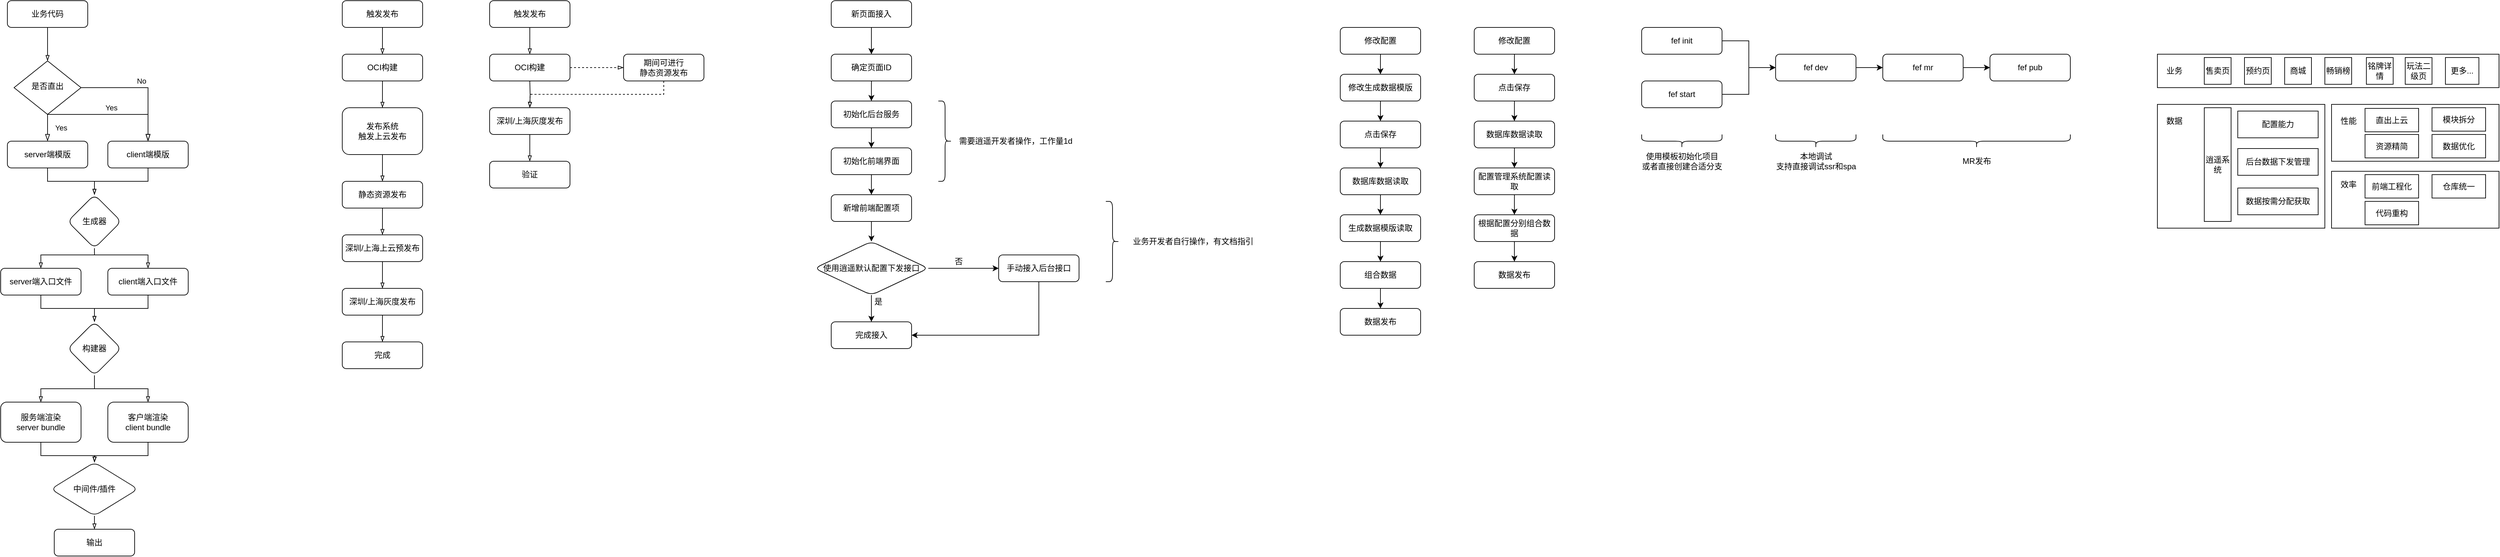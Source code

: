 <mxfile version="20.8.18" type="github">
  <diagram id="C5RBs43oDa-KdzZeNtuy" name="Page-1">
    <mxGraphModel dx="1242" dy="795" grid="1" gridSize="10" guides="1" tooltips="1" connect="1" arrows="1" fold="1" page="1" pageScale="1" pageWidth="827" pageHeight="1169" math="0" shadow="0">
      <root>
        <mxCell id="WIyWlLk6GJQsqaUBKTNV-0" />
        <mxCell id="WIyWlLk6GJQsqaUBKTNV-1" parent="WIyWlLk6GJQsqaUBKTNV-0" />
        <mxCell id="hp7awR136EcU53atFRj2-7" value="" style="edgeStyle=orthogonalEdgeStyle;rounded=0;orthogonalLoop=1;jettySize=auto;html=1;endArrow=blockThin;endFill=0;" parent="WIyWlLk6GJQsqaUBKTNV-1" source="WIyWlLk6GJQsqaUBKTNV-3" target="WIyWlLk6GJQsqaUBKTNV-6" edge="1">
          <mxGeometry relative="1" as="geometry" />
        </mxCell>
        <mxCell id="WIyWlLk6GJQsqaUBKTNV-3" value="业务代码" style="rounded=1;whiteSpace=wrap;html=1;fontSize=12;glass=0;strokeWidth=1;shadow=0;" parent="WIyWlLk6GJQsqaUBKTNV-1" vertex="1">
          <mxGeometry x="160" y="80" width="120" height="40" as="geometry" />
        </mxCell>
        <mxCell id="WIyWlLk6GJQsqaUBKTNV-4" value="Yes" style="rounded=0;html=1;jettySize=auto;orthogonalLoop=1;fontSize=11;endArrow=blockThin;endFill=0;endSize=8;strokeWidth=1;shadow=0;labelBackgroundColor=none;edgeStyle=orthogonalEdgeStyle;" parent="WIyWlLk6GJQsqaUBKTNV-1" source="WIyWlLk6GJQsqaUBKTNV-6" edge="1">
          <mxGeometry y="20" relative="1" as="geometry">
            <mxPoint as="offset" />
            <mxPoint x="220" y="290" as="targetPoint" />
          </mxGeometry>
        </mxCell>
        <mxCell id="WIyWlLk6GJQsqaUBKTNV-5" value="No" style="edgeStyle=orthogonalEdgeStyle;rounded=0;html=1;jettySize=auto;orthogonalLoop=1;fontSize=11;endArrow=blockThin;endFill=0;endSize=8;strokeWidth=1;shadow=0;labelBackgroundColor=none;" parent="WIyWlLk6GJQsqaUBKTNV-1" source="WIyWlLk6GJQsqaUBKTNV-6" target="WIyWlLk6GJQsqaUBKTNV-7" edge="1">
          <mxGeometry y="10" relative="1" as="geometry">
            <mxPoint as="offset" />
          </mxGeometry>
        </mxCell>
        <mxCell id="WIyWlLk6GJQsqaUBKTNV-6" value="是否直出" style="rhombus;whiteSpace=wrap;html=1;shadow=0;fontFamily=Helvetica;fontSize=12;align=center;strokeWidth=1;spacing=6;spacingTop=-4;" parent="WIyWlLk6GJQsqaUBKTNV-1" vertex="1">
          <mxGeometry x="170" y="170" width="100" height="80" as="geometry" />
        </mxCell>
        <mxCell id="hp7awR136EcU53atFRj2-22" style="edgeStyle=orthogonalEdgeStyle;rounded=0;orthogonalLoop=1;jettySize=auto;html=1;exitX=0.5;exitY=1;exitDx=0;exitDy=0;entryX=0.5;entryY=0;entryDx=0;entryDy=0;endArrow=blockThin;endFill=0;" parent="WIyWlLk6GJQsqaUBKTNV-1" source="WIyWlLk6GJQsqaUBKTNV-7" target="hp7awR136EcU53atFRj2-20" edge="1">
          <mxGeometry relative="1" as="geometry">
            <Array as="points">
              <mxPoint x="370" y="350" />
              <mxPoint x="290" y="350" />
            </Array>
          </mxGeometry>
        </mxCell>
        <mxCell id="WIyWlLk6GJQsqaUBKTNV-7" value="client端模版" style="rounded=1;whiteSpace=wrap;html=1;fontSize=12;glass=0;strokeWidth=1;shadow=0;" parent="WIyWlLk6GJQsqaUBKTNV-1" vertex="1">
          <mxGeometry x="310" y="290" width="120" height="40" as="geometry" />
        </mxCell>
        <mxCell id="hp7awR136EcU53atFRj2-21" value="" style="edgeStyle=orthogonalEdgeStyle;rounded=0;orthogonalLoop=1;jettySize=auto;html=1;endArrow=blockThin;endFill=0;" parent="WIyWlLk6GJQsqaUBKTNV-1" source="hp7awR136EcU53atFRj2-1" target="hp7awR136EcU53atFRj2-20" edge="1">
          <mxGeometry relative="1" as="geometry" />
        </mxCell>
        <mxCell id="hp7awR136EcU53atFRj2-1" value="server端模版" style="rounded=1;whiteSpace=wrap;html=1;fontSize=12;glass=0;strokeWidth=1;shadow=0;" parent="WIyWlLk6GJQsqaUBKTNV-1" vertex="1">
          <mxGeometry x="160" y="290" width="120" height="40" as="geometry" />
        </mxCell>
        <mxCell id="hp7awR136EcU53atFRj2-2" style="edgeStyle=orthogonalEdgeStyle;rounded=0;orthogonalLoop=1;jettySize=auto;html=1;exitX=0.5;exitY=1;exitDx=0;exitDy=0;" parent="WIyWlLk6GJQsqaUBKTNV-1" source="WIyWlLk6GJQsqaUBKTNV-6" target="WIyWlLk6GJQsqaUBKTNV-6" edge="1">
          <mxGeometry relative="1" as="geometry" />
        </mxCell>
        <mxCell id="hp7awR136EcU53atFRj2-4" value="Yes" style="edgeStyle=orthogonalEdgeStyle;rounded=0;html=1;jettySize=auto;orthogonalLoop=1;fontSize=11;endArrow=blockThin;endFill=0;endSize=8;strokeWidth=1;shadow=0;labelBackgroundColor=none;exitX=0.5;exitY=1;exitDx=0;exitDy=0;entryX=0.5;entryY=0;entryDx=0;entryDy=0;" parent="WIyWlLk6GJQsqaUBKTNV-1" source="WIyWlLk6GJQsqaUBKTNV-6" target="WIyWlLk6GJQsqaUBKTNV-7" edge="1">
          <mxGeometry y="10" relative="1" as="geometry">
            <mxPoint as="offset" />
            <mxPoint x="280" y="220" as="sourcePoint" />
            <mxPoint x="380" y="280" as="targetPoint" />
            <Array as="points">
              <mxPoint x="370" y="250" />
            </Array>
          </mxGeometry>
        </mxCell>
        <mxCell id="hp7awR136EcU53atFRj2-15" value="" style="edgeStyle=orthogonalEdgeStyle;rounded=0;orthogonalLoop=1;jettySize=auto;html=1;endArrow=blockThin;endFill=0;" parent="WIyWlLk6GJQsqaUBKTNV-1" source="hp7awR136EcU53atFRj2-8" edge="1">
          <mxGeometry x="0.5" y="30" relative="1" as="geometry">
            <mxPoint x="290" y="560" as="targetPoint" />
            <Array as="points">
              <mxPoint x="370" y="540" />
              <mxPoint x="290" y="540" />
            </Array>
            <mxPoint as="offset" />
          </mxGeometry>
        </mxCell>
        <mxCell id="hp7awR136EcU53atFRj2-8" value="client端入口文件" style="rounded=1;whiteSpace=wrap;html=1;fontSize=12;glass=0;strokeWidth=1;shadow=0;" parent="WIyWlLk6GJQsqaUBKTNV-1" vertex="1">
          <mxGeometry x="310" y="480" width="120" height="40" as="geometry" />
        </mxCell>
        <mxCell id="hp7awR136EcU53atFRj2-13" value="" style="edgeStyle=orthogonalEdgeStyle;rounded=0;orthogonalLoop=1;jettySize=auto;html=1;endArrow=blockThin;endFill=0;" parent="WIyWlLk6GJQsqaUBKTNV-1" source="hp7awR136EcU53atFRj2-10" target="hp7awR136EcU53atFRj2-12" edge="1">
          <mxGeometry relative="1" as="geometry" />
        </mxCell>
        <mxCell id="hp7awR136EcU53atFRj2-10" value="server端入口文件" style="rounded=1;whiteSpace=wrap;html=1;fontSize=12;glass=0;strokeWidth=1;shadow=0;" parent="WIyWlLk6GJQsqaUBKTNV-1" vertex="1">
          <mxGeometry x="150" y="480" width="120" height="40" as="geometry" />
        </mxCell>
        <mxCell id="hp7awR136EcU53atFRj2-17" value="" style="edgeStyle=orthogonalEdgeStyle;rounded=0;orthogonalLoop=1;jettySize=auto;html=1;endArrow=blockThin;endFill=0;" parent="WIyWlLk6GJQsqaUBKTNV-1" source="hp7awR136EcU53atFRj2-12" target="hp7awR136EcU53atFRj2-16" edge="1">
          <mxGeometry relative="1" as="geometry" />
        </mxCell>
        <mxCell id="hp7awR136EcU53atFRj2-19" style="edgeStyle=orthogonalEdgeStyle;rounded=0;orthogonalLoop=1;jettySize=auto;html=1;entryX=0.5;entryY=0;entryDx=0;entryDy=0;endArrow=blockThin;endFill=0;" parent="WIyWlLk6GJQsqaUBKTNV-1" source="hp7awR136EcU53atFRj2-12" target="hp7awR136EcU53atFRj2-18" edge="1">
          <mxGeometry relative="1" as="geometry" />
        </mxCell>
        <mxCell id="hp7awR136EcU53atFRj2-12" value="构建器" style="rhombus;whiteSpace=wrap;html=1;rounded=1;glass=0;strokeWidth=1;shadow=0;" parent="WIyWlLk6GJQsqaUBKTNV-1" vertex="1">
          <mxGeometry x="250" y="560" width="80" height="80" as="geometry" />
        </mxCell>
        <mxCell id="hp7awR136EcU53atFRj2-26" value="" style="edgeStyle=orthogonalEdgeStyle;rounded=0;orthogonalLoop=1;jettySize=auto;html=1;endArrow=blockThin;endFill=0;" parent="WIyWlLk6GJQsqaUBKTNV-1" source="hp7awR136EcU53atFRj2-16" target="hp7awR136EcU53atFRj2-25" edge="1">
          <mxGeometry relative="1" as="geometry" />
        </mxCell>
        <mxCell id="hp7awR136EcU53atFRj2-16" value="服务端渲染&lt;br&gt;server bundle" style="whiteSpace=wrap;html=1;rounded=1;glass=0;strokeWidth=1;shadow=0;" parent="WIyWlLk6GJQsqaUBKTNV-1" vertex="1">
          <mxGeometry x="150" y="680" width="120" height="60" as="geometry" />
        </mxCell>
        <mxCell id="hp7awR136EcU53atFRj2-27" style="edgeStyle=orthogonalEdgeStyle;rounded=0;orthogonalLoop=1;jettySize=auto;html=1;exitX=0.5;exitY=1;exitDx=0;exitDy=0;endArrow=blockThin;endFill=0;" parent="WIyWlLk6GJQsqaUBKTNV-1" source="hp7awR136EcU53atFRj2-18" edge="1">
          <mxGeometry relative="1" as="geometry">
            <mxPoint x="290" y="770" as="targetPoint" />
          </mxGeometry>
        </mxCell>
        <mxCell id="hp7awR136EcU53atFRj2-18" value="客户端渲染&lt;br&gt;client bundle" style="whiteSpace=wrap;html=1;rounded=1;glass=0;strokeWidth=1;shadow=0;" parent="WIyWlLk6GJQsqaUBKTNV-1" vertex="1">
          <mxGeometry x="310" y="680" width="120" height="60" as="geometry" />
        </mxCell>
        <mxCell id="hp7awR136EcU53atFRj2-23" style="edgeStyle=orthogonalEdgeStyle;rounded=0;orthogonalLoop=1;jettySize=auto;html=1;exitX=0.5;exitY=1;exitDx=0;exitDy=0;entryX=0.5;entryY=0;entryDx=0;entryDy=0;endArrow=blockThin;endFill=0;" parent="WIyWlLk6GJQsqaUBKTNV-1" source="hp7awR136EcU53atFRj2-20" target="hp7awR136EcU53atFRj2-10" edge="1">
          <mxGeometry relative="1" as="geometry">
            <Array as="points">
              <mxPoint x="290" y="460" />
              <mxPoint x="210" y="460" />
            </Array>
          </mxGeometry>
        </mxCell>
        <mxCell id="hp7awR136EcU53atFRj2-24" style="edgeStyle=orthogonalEdgeStyle;rounded=0;orthogonalLoop=1;jettySize=auto;html=1;exitX=0.5;exitY=1;exitDx=0;exitDy=0;entryX=0.5;entryY=0;entryDx=0;entryDy=0;endArrow=blockThin;endFill=0;" parent="WIyWlLk6GJQsqaUBKTNV-1" source="hp7awR136EcU53atFRj2-20" target="hp7awR136EcU53atFRj2-8" edge="1">
          <mxGeometry relative="1" as="geometry">
            <Array as="points">
              <mxPoint x="290" y="460" />
              <mxPoint x="370" y="460" />
            </Array>
          </mxGeometry>
        </mxCell>
        <mxCell id="hp7awR136EcU53atFRj2-20" value="生成器" style="rhombus;whiteSpace=wrap;html=1;rounded=1;glass=0;strokeWidth=1;shadow=0;" parent="WIyWlLk6GJQsqaUBKTNV-1" vertex="1">
          <mxGeometry x="250" y="370" width="80" height="80" as="geometry" />
        </mxCell>
        <mxCell id="hp7awR136EcU53atFRj2-29" style="edgeStyle=orthogonalEdgeStyle;rounded=0;orthogonalLoop=1;jettySize=auto;html=1;exitX=0.5;exitY=1;exitDx=0;exitDy=0;entryX=0.5;entryY=0;entryDx=0;entryDy=0;endArrow=blockThin;endFill=0;" parent="WIyWlLk6GJQsqaUBKTNV-1" source="hp7awR136EcU53atFRj2-25" target="hp7awR136EcU53atFRj2-28" edge="1">
          <mxGeometry relative="1" as="geometry" />
        </mxCell>
        <mxCell id="hp7awR136EcU53atFRj2-25" value="中间件/插件" style="rhombus;whiteSpace=wrap;html=1;rounded=1;glass=0;strokeWidth=1;shadow=0;" parent="WIyWlLk6GJQsqaUBKTNV-1" vertex="1">
          <mxGeometry x="225" y="770" width="130" height="80" as="geometry" />
        </mxCell>
        <mxCell id="hp7awR136EcU53atFRj2-28" value="输出" style="whiteSpace=wrap;html=1;rounded=1;glass=0;strokeWidth=1;shadow=0;" parent="WIyWlLk6GJQsqaUBKTNV-1" vertex="1">
          <mxGeometry x="230" y="870" width="120" height="40" as="geometry" />
        </mxCell>
        <mxCell id="hp7awR136EcU53atFRj2-33" value="" style="edgeStyle=orthogonalEdgeStyle;rounded=0;orthogonalLoop=1;jettySize=auto;html=1;endArrow=blockThin;endFill=0;" parent="WIyWlLk6GJQsqaUBKTNV-1" source="hp7awR136EcU53atFRj2-31" target="hp7awR136EcU53atFRj2-32" edge="1">
          <mxGeometry relative="1" as="geometry" />
        </mxCell>
        <mxCell id="hp7awR136EcU53atFRj2-31" value="触发发布" style="rounded=1;whiteSpace=wrap;html=1;fontSize=12;glass=0;strokeWidth=1;shadow=0;" parent="WIyWlLk6GJQsqaUBKTNV-1" vertex="1">
          <mxGeometry x="660" y="80" width="120" height="40" as="geometry" />
        </mxCell>
        <mxCell id="hp7awR136EcU53atFRj2-35" value="" style="edgeStyle=orthogonalEdgeStyle;rounded=0;orthogonalLoop=1;jettySize=auto;html=1;endArrow=blockThin;endFill=0;" parent="WIyWlLk6GJQsqaUBKTNV-1" source="hp7awR136EcU53atFRj2-32" target="hp7awR136EcU53atFRj2-34" edge="1">
          <mxGeometry relative="1" as="geometry" />
        </mxCell>
        <mxCell id="hp7awR136EcU53atFRj2-32" value="OCI构建" style="rounded=1;whiteSpace=wrap;html=1;fontSize=12;glass=0;strokeWidth=1;shadow=0;" parent="WIyWlLk6GJQsqaUBKTNV-1" vertex="1">
          <mxGeometry x="660" y="160" width="120" height="40" as="geometry" />
        </mxCell>
        <mxCell id="hp7awR136EcU53atFRj2-37" value="" style="edgeStyle=orthogonalEdgeStyle;rounded=0;orthogonalLoop=1;jettySize=auto;html=1;endArrow=blockThin;endFill=0;" parent="WIyWlLk6GJQsqaUBKTNV-1" source="hp7awR136EcU53atFRj2-34" edge="1">
          <mxGeometry relative="1" as="geometry">
            <mxPoint x="720" y="350" as="targetPoint" />
          </mxGeometry>
        </mxCell>
        <mxCell id="hp7awR136EcU53atFRj2-34" value="发布系统&lt;br&gt;触发上云发布" style="rounded=1;whiteSpace=wrap;html=1;fontSize=12;glass=0;strokeWidth=1;shadow=0;" parent="WIyWlLk6GJQsqaUBKTNV-1" vertex="1">
          <mxGeometry x="660" y="240" width="120" height="70" as="geometry" />
        </mxCell>
        <mxCell id="hp7awR136EcU53atFRj2-42" style="edgeStyle=orthogonalEdgeStyle;rounded=0;orthogonalLoop=1;jettySize=auto;html=1;exitX=0.5;exitY=1;exitDx=0;exitDy=0;entryX=0.5;entryY=0;entryDx=0;entryDy=0;endArrow=blockThin;endFill=0;" parent="WIyWlLk6GJQsqaUBKTNV-1" source="hp7awR136EcU53atFRj2-40" target="hp7awR136EcU53atFRj2-41" edge="1">
          <mxGeometry relative="1" as="geometry" />
        </mxCell>
        <mxCell id="hp7awR136EcU53atFRj2-40" value="静态资源发布" style="rounded=1;whiteSpace=wrap;html=1;fontSize=12;glass=0;strokeWidth=1;shadow=0;" parent="WIyWlLk6GJQsqaUBKTNV-1" vertex="1">
          <mxGeometry x="660" y="350" width="120" height="40" as="geometry" />
        </mxCell>
        <mxCell id="hp7awR136EcU53atFRj2-44" value="" style="edgeStyle=orthogonalEdgeStyle;rounded=0;orthogonalLoop=1;jettySize=auto;html=1;endArrow=blockThin;endFill=0;" parent="WIyWlLk6GJQsqaUBKTNV-1" source="hp7awR136EcU53atFRj2-41" target="hp7awR136EcU53atFRj2-43" edge="1">
          <mxGeometry relative="1" as="geometry" />
        </mxCell>
        <mxCell id="hp7awR136EcU53atFRj2-41" value="深圳/上海上云预发布" style="rounded=1;whiteSpace=wrap;html=1;fontSize=12;glass=0;strokeWidth=1;shadow=0;" parent="WIyWlLk6GJQsqaUBKTNV-1" vertex="1">
          <mxGeometry x="660" y="430" width="120" height="40" as="geometry" />
        </mxCell>
        <mxCell id="hp7awR136EcU53atFRj2-57" value="" style="edgeStyle=orthogonalEdgeStyle;rounded=0;orthogonalLoop=1;jettySize=auto;html=1;endArrow=blockThin;endFill=0;" parent="WIyWlLk6GJQsqaUBKTNV-1" source="hp7awR136EcU53atFRj2-43" target="hp7awR136EcU53atFRj2-56" edge="1">
          <mxGeometry relative="1" as="geometry" />
        </mxCell>
        <mxCell id="hp7awR136EcU53atFRj2-43" value="深圳/上海灰度发布" style="rounded=1;whiteSpace=wrap;html=1;fontSize=12;glass=0;strokeWidth=1;shadow=0;" parent="WIyWlLk6GJQsqaUBKTNV-1" vertex="1">
          <mxGeometry x="660" y="510" width="120" height="40" as="geometry" />
        </mxCell>
        <mxCell id="hp7awR136EcU53atFRj2-45" value="" style="edgeStyle=orthogonalEdgeStyle;rounded=0;orthogonalLoop=1;jettySize=auto;html=1;endArrow=blockThin;endFill=0;" parent="WIyWlLk6GJQsqaUBKTNV-1" source="hp7awR136EcU53atFRj2-46" target="hp7awR136EcU53atFRj2-48" edge="1">
          <mxGeometry relative="1" as="geometry" />
        </mxCell>
        <mxCell id="hp7awR136EcU53atFRj2-46" value="触发发布" style="rounded=1;whiteSpace=wrap;html=1;fontSize=12;glass=0;strokeWidth=1;shadow=0;" parent="WIyWlLk6GJQsqaUBKTNV-1" vertex="1">
          <mxGeometry x="880" y="80" width="120" height="40" as="geometry" />
        </mxCell>
        <mxCell id="hp7awR136EcU53atFRj2-61" value="" style="edgeStyle=orthogonalEdgeStyle;rounded=0;orthogonalLoop=1;jettySize=auto;html=1;endArrow=blockThin;endFill=0;dashed=1;" parent="WIyWlLk6GJQsqaUBKTNV-1" source="hp7awR136EcU53atFRj2-48" target="hp7awR136EcU53atFRj2-60" edge="1">
          <mxGeometry relative="1" as="geometry" />
        </mxCell>
        <mxCell id="hp7awR136EcU53atFRj2-48" value="OCI构建" style="rounded=1;whiteSpace=wrap;html=1;fontSize=12;glass=0;strokeWidth=1;shadow=0;" parent="WIyWlLk6GJQsqaUBKTNV-1" vertex="1">
          <mxGeometry x="880" y="160" width="120" height="40" as="geometry" />
        </mxCell>
        <mxCell id="hp7awR136EcU53atFRj2-51" style="edgeStyle=orthogonalEdgeStyle;rounded=0;orthogonalLoop=1;jettySize=auto;html=1;exitX=0.5;exitY=1;exitDx=0;exitDy=0;entryX=0.5;entryY=0;entryDx=0;entryDy=0;endArrow=blockThin;endFill=0;" parent="WIyWlLk6GJQsqaUBKTNV-1" target="hp7awR136EcU53atFRj2-54" edge="1">
          <mxGeometry relative="1" as="geometry">
            <mxPoint x="940" y="200" as="sourcePoint" />
          </mxGeometry>
        </mxCell>
        <mxCell id="hp7awR136EcU53atFRj2-53" value="" style="edgeStyle=orthogonalEdgeStyle;rounded=0;orthogonalLoop=1;jettySize=auto;html=1;endArrow=blockThin;endFill=0;" parent="WIyWlLk6GJQsqaUBKTNV-1" source="hp7awR136EcU53atFRj2-54" target="hp7awR136EcU53atFRj2-55" edge="1">
          <mxGeometry relative="1" as="geometry" />
        </mxCell>
        <mxCell id="hp7awR136EcU53atFRj2-54" value="深圳/上海灰度发布" style="rounded=1;whiteSpace=wrap;html=1;fontSize=12;glass=0;strokeWidth=1;shadow=0;" parent="WIyWlLk6GJQsqaUBKTNV-1" vertex="1">
          <mxGeometry x="880" y="240" width="120" height="40" as="geometry" />
        </mxCell>
        <mxCell id="hp7awR136EcU53atFRj2-55" value="验证" style="rounded=1;whiteSpace=wrap;html=1;fontSize=12;glass=0;strokeWidth=1;shadow=0;" parent="WIyWlLk6GJQsqaUBKTNV-1" vertex="1">
          <mxGeometry x="880" y="320" width="120" height="40" as="geometry" />
        </mxCell>
        <mxCell id="hp7awR136EcU53atFRj2-56" value="完成" style="rounded=1;whiteSpace=wrap;html=1;fontSize=12;glass=0;strokeWidth=1;shadow=0;" parent="WIyWlLk6GJQsqaUBKTNV-1" vertex="1">
          <mxGeometry x="660" y="590" width="120" height="40" as="geometry" />
        </mxCell>
        <mxCell id="hp7awR136EcU53atFRj2-62" style="edgeStyle=orthogonalEdgeStyle;rounded=0;orthogonalLoop=1;jettySize=auto;html=1;exitX=0.5;exitY=1;exitDx=0;exitDy=0;endArrow=blockThin;endFill=0;dashed=1;" parent="WIyWlLk6GJQsqaUBKTNV-1" source="hp7awR136EcU53atFRj2-60" edge="1">
          <mxGeometry relative="1" as="geometry">
            <mxPoint x="940" y="240" as="targetPoint" />
          </mxGeometry>
        </mxCell>
        <mxCell id="hp7awR136EcU53atFRj2-60" value="期间可进行&lt;br&gt;静态资源发布" style="rounded=1;whiteSpace=wrap;html=1;fontSize=12;glass=0;strokeWidth=1;shadow=0;" parent="WIyWlLk6GJQsqaUBKTNV-1" vertex="1">
          <mxGeometry x="1080" y="160" width="120" height="40" as="geometry" />
        </mxCell>
        <mxCell id="WOxzetxR-zfh82D_1tsL-2" style="edgeStyle=orthogonalEdgeStyle;rounded=0;orthogonalLoop=1;jettySize=auto;html=1;exitX=0.5;exitY=1;exitDx=0;exitDy=0;entryX=0.5;entryY=0;entryDx=0;entryDy=0;" edge="1" parent="WIyWlLk6GJQsqaUBKTNV-1" source="WOxzetxR-zfh82D_1tsL-0" target="WOxzetxR-zfh82D_1tsL-1">
          <mxGeometry relative="1" as="geometry" />
        </mxCell>
        <mxCell id="WOxzetxR-zfh82D_1tsL-0" value="新页面接入" style="rounded=1;whiteSpace=wrap;html=1;fontSize=12;glass=0;strokeWidth=1;shadow=0;" vertex="1" parent="WIyWlLk6GJQsqaUBKTNV-1">
          <mxGeometry x="1390" y="80" width="120" height="40" as="geometry" />
        </mxCell>
        <mxCell id="WOxzetxR-zfh82D_1tsL-4" value="" style="edgeStyle=orthogonalEdgeStyle;rounded=0;orthogonalLoop=1;jettySize=auto;html=1;" edge="1" parent="WIyWlLk6GJQsqaUBKTNV-1" source="WOxzetxR-zfh82D_1tsL-1" target="WOxzetxR-zfh82D_1tsL-3">
          <mxGeometry relative="1" as="geometry" />
        </mxCell>
        <mxCell id="WOxzetxR-zfh82D_1tsL-1" value="确定页面ID" style="rounded=1;whiteSpace=wrap;html=1;fontSize=12;glass=0;strokeWidth=1;shadow=0;" vertex="1" parent="WIyWlLk6GJQsqaUBKTNV-1">
          <mxGeometry x="1390" y="160" width="120" height="40" as="geometry" />
        </mxCell>
        <mxCell id="WOxzetxR-zfh82D_1tsL-6" value="" style="edgeStyle=orthogonalEdgeStyle;rounded=0;orthogonalLoop=1;jettySize=auto;html=1;" edge="1" parent="WIyWlLk6GJQsqaUBKTNV-1" source="WOxzetxR-zfh82D_1tsL-3" target="WOxzetxR-zfh82D_1tsL-5">
          <mxGeometry relative="1" as="geometry" />
        </mxCell>
        <mxCell id="WOxzetxR-zfh82D_1tsL-3" value="初始化后台服务" style="rounded=1;whiteSpace=wrap;html=1;fontSize=12;glass=0;strokeWidth=1;shadow=0;" vertex="1" parent="WIyWlLk6GJQsqaUBKTNV-1">
          <mxGeometry x="1390" y="230" width="120" height="40" as="geometry" />
        </mxCell>
        <mxCell id="WOxzetxR-zfh82D_1tsL-8" value="" style="edgeStyle=orthogonalEdgeStyle;rounded=0;orthogonalLoop=1;jettySize=auto;html=1;" edge="1" parent="WIyWlLk6GJQsqaUBKTNV-1" source="WOxzetxR-zfh82D_1tsL-5" target="WOxzetxR-zfh82D_1tsL-7">
          <mxGeometry relative="1" as="geometry" />
        </mxCell>
        <mxCell id="WOxzetxR-zfh82D_1tsL-5" value="初始化前端界面" style="rounded=1;whiteSpace=wrap;html=1;fontSize=12;glass=0;strokeWidth=1;shadow=0;" vertex="1" parent="WIyWlLk6GJQsqaUBKTNV-1">
          <mxGeometry x="1390" y="300" width="120" height="40" as="geometry" />
        </mxCell>
        <mxCell id="WOxzetxR-zfh82D_1tsL-12" style="edgeStyle=orthogonalEdgeStyle;rounded=0;orthogonalLoop=1;jettySize=auto;html=1;exitX=0.5;exitY=1;exitDx=0;exitDy=0;entryX=0.5;entryY=0;entryDx=0;entryDy=0;" edge="1" parent="WIyWlLk6GJQsqaUBKTNV-1" source="WOxzetxR-zfh82D_1tsL-7" target="WOxzetxR-zfh82D_1tsL-11">
          <mxGeometry relative="1" as="geometry" />
        </mxCell>
        <mxCell id="WOxzetxR-zfh82D_1tsL-7" value="新增前端配置项" style="rounded=1;whiteSpace=wrap;html=1;fontSize=12;glass=0;strokeWidth=1;shadow=0;" vertex="1" parent="WIyWlLk6GJQsqaUBKTNV-1">
          <mxGeometry x="1390" y="370" width="120" height="40" as="geometry" />
        </mxCell>
        <mxCell id="WOxzetxR-zfh82D_1tsL-14" value="" style="edgeStyle=orthogonalEdgeStyle;rounded=0;orthogonalLoop=1;jettySize=auto;html=1;" edge="1" parent="WIyWlLk6GJQsqaUBKTNV-1" source="WOxzetxR-zfh82D_1tsL-11">
          <mxGeometry relative="1" as="geometry">
            <mxPoint x="1640" y="480" as="targetPoint" />
          </mxGeometry>
        </mxCell>
        <mxCell id="WOxzetxR-zfh82D_1tsL-16" value="" style="edgeStyle=orthogonalEdgeStyle;rounded=0;orthogonalLoop=1;jettySize=auto;html=1;" edge="1" parent="WIyWlLk6GJQsqaUBKTNV-1" source="WOxzetxR-zfh82D_1tsL-11">
          <mxGeometry relative="1" as="geometry">
            <mxPoint x="1450" y="560" as="targetPoint" />
          </mxGeometry>
        </mxCell>
        <mxCell id="WOxzetxR-zfh82D_1tsL-11" value="使用逍遥默认配置下发接口" style="rhombus;whiteSpace=wrap;html=1;rounded=1;glass=0;strokeWidth=1;shadow=0;" vertex="1" parent="WIyWlLk6GJQsqaUBKTNV-1">
          <mxGeometry x="1365" y="440" width="170" height="80" as="geometry" />
        </mxCell>
        <mxCell id="WOxzetxR-zfh82D_1tsL-17" value="是" style="text;html=1;align=center;verticalAlign=middle;resizable=0;points=[];autosize=1;strokeColor=none;fillColor=none;" vertex="1" parent="WIyWlLk6GJQsqaUBKTNV-1">
          <mxGeometry x="1440" y="515" width="40" height="30" as="geometry" />
        </mxCell>
        <mxCell id="WOxzetxR-zfh82D_1tsL-18" value="完成接入" style="rounded=1;whiteSpace=wrap;html=1;fontSize=12;glass=0;strokeWidth=1;shadow=0;" vertex="1" parent="WIyWlLk6GJQsqaUBKTNV-1">
          <mxGeometry x="1390" y="560" width="120" height="40" as="geometry" />
        </mxCell>
        <mxCell id="WOxzetxR-zfh82D_1tsL-21" style="edgeStyle=orthogonalEdgeStyle;rounded=0;orthogonalLoop=1;jettySize=auto;html=1;exitX=0.5;exitY=1;exitDx=0;exitDy=0;entryX=1;entryY=0.5;entryDx=0;entryDy=0;" edge="1" parent="WIyWlLk6GJQsqaUBKTNV-1" source="WOxzetxR-zfh82D_1tsL-19" target="WOxzetxR-zfh82D_1tsL-18">
          <mxGeometry relative="1" as="geometry" />
        </mxCell>
        <mxCell id="WOxzetxR-zfh82D_1tsL-19" value="手动接入后台接口" style="rounded=1;whiteSpace=wrap;html=1;fontSize=12;glass=0;strokeWidth=1;shadow=0;" vertex="1" parent="WIyWlLk6GJQsqaUBKTNV-1">
          <mxGeometry x="1640" y="460" width="120" height="40" as="geometry" />
        </mxCell>
        <mxCell id="WOxzetxR-zfh82D_1tsL-20" value="否" style="text;html=1;align=center;verticalAlign=middle;resizable=0;points=[];autosize=1;strokeColor=none;fillColor=none;" vertex="1" parent="WIyWlLk6GJQsqaUBKTNV-1">
          <mxGeometry x="1560" y="455" width="40" height="30" as="geometry" />
        </mxCell>
        <mxCell id="WOxzetxR-zfh82D_1tsL-22" value="" style="shape=curlyBracket;whiteSpace=wrap;html=1;rounded=1;flipH=1;labelPosition=right;verticalLabelPosition=middle;align=left;verticalAlign=middle;" vertex="1" parent="WIyWlLk6GJQsqaUBKTNV-1">
          <mxGeometry x="1550" y="230" width="20" height="120" as="geometry" />
        </mxCell>
        <mxCell id="WOxzetxR-zfh82D_1tsL-23" value="需要逍遥开发者操作，工作量1d" style="text;html=1;align=center;verticalAlign=middle;resizable=0;points=[];autosize=1;strokeColor=none;fillColor=none;" vertex="1" parent="WIyWlLk6GJQsqaUBKTNV-1">
          <mxGeometry x="1570" y="275" width="190" height="30" as="geometry" />
        </mxCell>
        <mxCell id="WOxzetxR-zfh82D_1tsL-24" value="" style="shape=curlyBracket;whiteSpace=wrap;html=1;rounded=1;flipH=1;labelPosition=right;verticalLabelPosition=middle;align=left;verticalAlign=middle;" vertex="1" parent="WIyWlLk6GJQsqaUBKTNV-1">
          <mxGeometry x="1800" y="380" width="20" height="120" as="geometry" />
        </mxCell>
        <mxCell id="WOxzetxR-zfh82D_1tsL-25" value="业务开发者自行操作，有文档指引" style="text;html=1;align=center;verticalAlign=middle;resizable=0;points=[];autosize=1;strokeColor=none;fillColor=none;" vertex="1" parent="WIyWlLk6GJQsqaUBKTNV-1">
          <mxGeometry x="1830" y="425" width="200" height="30" as="geometry" />
        </mxCell>
        <mxCell id="WOxzetxR-zfh82D_1tsL-28" style="edgeStyle=orthogonalEdgeStyle;rounded=0;orthogonalLoop=1;jettySize=auto;html=1;exitX=0.5;exitY=1;exitDx=0;exitDy=0;entryX=0.5;entryY=0;entryDx=0;entryDy=0;" edge="1" parent="WIyWlLk6GJQsqaUBKTNV-1" source="WOxzetxR-zfh82D_1tsL-26" target="WOxzetxR-zfh82D_1tsL-27">
          <mxGeometry relative="1" as="geometry" />
        </mxCell>
        <mxCell id="WOxzetxR-zfh82D_1tsL-26" value="点击保存" style="rounded=1;whiteSpace=wrap;html=1;fontSize=12;glass=0;strokeWidth=1;shadow=0;" vertex="1" parent="WIyWlLk6GJQsqaUBKTNV-1">
          <mxGeometry x="2150" y="260" width="120" height="40" as="geometry" />
        </mxCell>
        <mxCell id="WOxzetxR-zfh82D_1tsL-29" style="edgeStyle=orthogonalEdgeStyle;rounded=0;orthogonalLoop=1;jettySize=auto;html=1;exitX=0.5;exitY=1;exitDx=0;exitDy=0;entryX=0.5;entryY=0;entryDx=0;entryDy=0;" edge="1" parent="WIyWlLk6GJQsqaUBKTNV-1" source="WOxzetxR-zfh82D_1tsL-27" target="WOxzetxR-zfh82D_1tsL-30">
          <mxGeometry relative="1" as="geometry">
            <mxPoint x="2210" y="400" as="targetPoint" />
          </mxGeometry>
        </mxCell>
        <mxCell id="WOxzetxR-zfh82D_1tsL-27" value="数据库数据读取" style="rounded=1;whiteSpace=wrap;html=1;fontSize=12;glass=0;strokeWidth=1;shadow=0;" vertex="1" parent="WIyWlLk6GJQsqaUBKTNV-1">
          <mxGeometry x="2150" y="330" width="120" height="40" as="geometry" />
        </mxCell>
        <mxCell id="WOxzetxR-zfh82D_1tsL-36" value="" style="edgeStyle=orthogonalEdgeStyle;rounded=0;orthogonalLoop=1;jettySize=auto;html=1;" edge="1" parent="WIyWlLk6GJQsqaUBKTNV-1" source="WOxzetxR-zfh82D_1tsL-30" target="WOxzetxR-zfh82D_1tsL-35">
          <mxGeometry relative="1" as="geometry" />
        </mxCell>
        <mxCell id="WOxzetxR-zfh82D_1tsL-30" value="生成数据模版读取" style="rounded=1;whiteSpace=wrap;html=1;fontSize=12;glass=0;strokeWidth=1;shadow=0;" vertex="1" parent="WIyWlLk6GJQsqaUBKTNV-1">
          <mxGeometry x="2150" y="400" width="120" height="40" as="geometry" />
        </mxCell>
        <mxCell id="WOxzetxR-zfh82D_1tsL-33" style="edgeStyle=orthogonalEdgeStyle;rounded=0;orthogonalLoop=1;jettySize=auto;html=1;exitX=0.5;exitY=1;exitDx=0;exitDy=0;entryX=0.5;entryY=0;entryDx=0;entryDy=0;" edge="1" parent="WIyWlLk6GJQsqaUBKTNV-1" source="WOxzetxR-zfh82D_1tsL-31" target="WOxzetxR-zfh82D_1tsL-32">
          <mxGeometry relative="1" as="geometry" />
        </mxCell>
        <mxCell id="WOxzetxR-zfh82D_1tsL-31" value="修改配置" style="rounded=1;whiteSpace=wrap;html=1;fontSize=12;glass=0;strokeWidth=1;shadow=0;" vertex="1" parent="WIyWlLk6GJQsqaUBKTNV-1">
          <mxGeometry x="2150" y="120" width="120" height="40" as="geometry" />
        </mxCell>
        <mxCell id="WOxzetxR-zfh82D_1tsL-34" style="edgeStyle=orthogonalEdgeStyle;rounded=0;orthogonalLoop=1;jettySize=auto;html=1;exitX=0.5;exitY=1;exitDx=0;exitDy=0;entryX=0.5;entryY=0;entryDx=0;entryDy=0;" edge="1" parent="WIyWlLk6GJQsqaUBKTNV-1" source="WOxzetxR-zfh82D_1tsL-32" target="WOxzetxR-zfh82D_1tsL-26">
          <mxGeometry relative="1" as="geometry" />
        </mxCell>
        <mxCell id="WOxzetxR-zfh82D_1tsL-32" value="修改生成数据模版" style="rounded=1;whiteSpace=wrap;html=1;fontSize=12;glass=0;strokeWidth=1;shadow=0;" vertex="1" parent="WIyWlLk6GJQsqaUBKTNV-1">
          <mxGeometry x="2150" y="190" width="120" height="40" as="geometry" />
        </mxCell>
        <mxCell id="WOxzetxR-zfh82D_1tsL-38" value="" style="edgeStyle=orthogonalEdgeStyle;rounded=0;orthogonalLoop=1;jettySize=auto;html=1;" edge="1" parent="WIyWlLk6GJQsqaUBKTNV-1" source="WOxzetxR-zfh82D_1tsL-35" target="WOxzetxR-zfh82D_1tsL-37">
          <mxGeometry relative="1" as="geometry" />
        </mxCell>
        <mxCell id="WOxzetxR-zfh82D_1tsL-35" value="组合数据" style="rounded=1;whiteSpace=wrap;html=1;fontSize=12;glass=0;strokeWidth=1;shadow=0;" vertex="1" parent="WIyWlLk6GJQsqaUBKTNV-1">
          <mxGeometry x="2150" y="470" width="120" height="40" as="geometry" />
        </mxCell>
        <mxCell id="WOxzetxR-zfh82D_1tsL-37" value="数据发布" style="rounded=1;whiteSpace=wrap;html=1;fontSize=12;glass=0;strokeWidth=1;shadow=0;" vertex="1" parent="WIyWlLk6GJQsqaUBKTNV-1">
          <mxGeometry x="2150" y="540" width="120" height="40" as="geometry" />
        </mxCell>
        <mxCell id="WOxzetxR-zfh82D_1tsL-39" style="edgeStyle=orthogonalEdgeStyle;rounded=0;orthogonalLoop=1;jettySize=auto;html=1;exitX=0.5;exitY=1;exitDx=0;exitDy=0;entryX=0.5;entryY=0;entryDx=0;entryDy=0;" edge="1" parent="WIyWlLk6GJQsqaUBKTNV-1" source="WOxzetxR-zfh82D_1tsL-48" target="WOxzetxR-zfh82D_1tsL-42">
          <mxGeometry relative="1" as="geometry">
            <mxPoint x="2410" y="300" as="sourcePoint" />
          </mxGeometry>
        </mxCell>
        <mxCell id="WOxzetxR-zfh82D_1tsL-41" style="edgeStyle=orthogonalEdgeStyle;rounded=0;orthogonalLoop=1;jettySize=auto;html=1;exitX=0.5;exitY=1;exitDx=0;exitDy=0;entryX=0.5;entryY=0;entryDx=0;entryDy=0;" edge="1" parent="WIyWlLk6GJQsqaUBKTNV-1" source="WOxzetxR-zfh82D_1tsL-42" target="WOxzetxR-zfh82D_1tsL-44">
          <mxGeometry relative="1" as="geometry">
            <mxPoint x="2410" y="400" as="targetPoint" />
          </mxGeometry>
        </mxCell>
        <mxCell id="WOxzetxR-zfh82D_1tsL-42" value="数据库数据读取" style="rounded=1;whiteSpace=wrap;html=1;fontSize=12;glass=0;strokeWidth=1;shadow=0;" vertex="1" parent="WIyWlLk6GJQsqaUBKTNV-1">
          <mxGeometry x="2350" y="260" width="120" height="40" as="geometry" />
        </mxCell>
        <mxCell id="WOxzetxR-zfh82D_1tsL-43" value="" style="edgeStyle=orthogonalEdgeStyle;rounded=0;orthogonalLoop=1;jettySize=auto;html=1;" edge="1" parent="WIyWlLk6GJQsqaUBKTNV-1" source="WOxzetxR-zfh82D_1tsL-44" target="WOxzetxR-zfh82D_1tsL-50">
          <mxGeometry relative="1" as="geometry" />
        </mxCell>
        <mxCell id="WOxzetxR-zfh82D_1tsL-44" value="配置管理系统配置读取" style="rounded=1;whiteSpace=wrap;html=1;fontSize=12;glass=0;strokeWidth=1;shadow=0;" vertex="1" parent="WIyWlLk6GJQsqaUBKTNV-1">
          <mxGeometry x="2350" y="330" width="120" height="40" as="geometry" />
        </mxCell>
        <mxCell id="WOxzetxR-zfh82D_1tsL-45" style="edgeStyle=orthogonalEdgeStyle;rounded=0;orthogonalLoop=1;jettySize=auto;html=1;exitX=0.5;exitY=1;exitDx=0;exitDy=0;entryX=0.5;entryY=0;entryDx=0;entryDy=0;" edge="1" parent="WIyWlLk6GJQsqaUBKTNV-1" source="WOxzetxR-zfh82D_1tsL-46" target="WOxzetxR-zfh82D_1tsL-48">
          <mxGeometry relative="1" as="geometry" />
        </mxCell>
        <mxCell id="WOxzetxR-zfh82D_1tsL-46" value="修改配置" style="rounded=1;whiteSpace=wrap;html=1;fontSize=12;glass=0;strokeWidth=1;shadow=0;" vertex="1" parent="WIyWlLk6GJQsqaUBKTNV-1">
          <mxGeometry x="2350" y="120" width="120" height="40" as="geometry" />
        </mxCell>
        <mxCell id="WOxzetxR-zfh82D_1tsL-48" value="点击保存" style="rounded=1;whiteSpace=wrap;html=1;fontSize=12;glass=0;strokeWidth=1;shadow=0;" vertex="1" parent="WIyWlLk6GJQsqaUBKTNV-1">
          <mxGeometry x="2350" y="190" width="120" height="40" as="geometry" />
        </mxCell>
        <mxCell id="WOxzetxR-zfh82D_1tsL-49" value="" style="edgeStyle=orthogonalEdgeStyle;rounded=0;orthogonalLoop=1;jettySize=auto;html=1;" edge="1" parent="WIyWlLk6GJQsqaUBKTNV-1" source="WOxzetxR-zfh82D_1tsL-50" target="WOxzetxR-zfh82D_1tsL-51">
          <mxGeometry relative="1" as="geometry" />
        </mxCell>
        <mxCell id="WOxzetxR-zfh82D_1tsL-50" value="根据配置分别组合数据" style="rounded=1;whiteSpace=wrap;html=1;fontSize=12;glass=0;strokeWidth=1;shadow=0;" vertex="1" parent="WIyWlLk6GJQsqaUBKTNV-1">
          <mxGeometry x="2350" y="400" width="120" height="40" as="geometry" />
        </mxCell>
        <mxCell id="WOxzetxR-zfh82D_1tsL-51" value="数据发布" style="rounded=1;whiteSpace=wrap;html=1;fontSize=12;glass=0;strokeWidth=1;shadow=0;" vertex="1" parent="WIyWlLk6GJQsqaUBKTNV-1">
          <mxGeometry x="2350" y="470" width="120" height="40" as="geometry" />
        </mxCell>
        <mxCell id="WOxzetxR-zfh82D_1tsL-57" style="edgeStyle=orthogonalEdgeStyle;rounded=0;orthogonalLoop=1;jettySize=auto;html=1;exitX=1;exitY=0.5;exitDx=0;exitDy=0;entryX=0;entryY=0.5;entryDx=0;entryDy=0;" edge="1" parent="WIyWlLk6GJQsqaUBKTNV-1" source="WOxzetxR-zfh82D_1tsL-52" target="WOxzetxR-zfh82D_1tsL-54">
          <mxGeometry relative="1" as="geometry" />
        </mxCell>
        <mxCell id="WOxzetxR-zfh82D_1tsL-52" value="fef init" style="rounded=1;whiteSpace=wrap;html=1;fontSize=12;glass=0;strokeWidth=1;shadow=0;" vertex="1" parent="WIyWlLk6GJQsqaUBKTNV-1">
          <mxGeometry x="2600" y="120" width="120" height="40" as="geometry" />
        </mxCell>
        <mxCell id="WOxzetxR-zfh82D_1tsL-58" style="edgeStyle=orthogonalEdgeStyle;rounded=0;orthogonalLoop=1;jettySize=auto;html=1;exitX=1;exitY=0.5;exitDx=0;exitDy=0;" edge="1" parent="WIyWlLk6GJQsqaUBKTNV-1" source="WOxzetxR-zfh82D_1tsL-53">
          <mxGeometry relative="1" as="geometry">
            <mxPoint x="2800" y="180" as="targetPoint" />
            <Array as="points">
              <mxPoint x="2760" y="220" />
              <mxPoint x="2760" y="180" />
            </Array>
          </mxGeometry>
        </mxCell>
        <mxCell id="WOxzetxR-zfh82D_1tsL-53" value="fef start" style="rounded=1;whiteSpace=wrap;html=1;fontSize=12;glass=0;strokeWidth=1;shadow=0;" vertex="1" parent="WIyWlLk6GJQsqaUBKTNV-1">
          <mxGeometry x="2600" y="200" width="120" height="40" as="geometry" />
        </mxCell>
        <mxCell id="WOxzetxR-zfh82D_1tsL-59" style="edgeStyle=orthogonalEdgeStyle;rounded=0;orthogonalLoop=1;jettySize=auto;html=1;exitX=1;exitY=0.5;exitDx=0;exitDy=0;entryX=0;entryY=0.5;entryDx=0;entryDy=0;" edge="1" parent="WIyWlLk6GJQsqaUBKTNV-1" source="WOxzetxR-zfh82D_1tsL-54" target="WOxzetxR-zfh82D_1tsL-55">
          <mxGeometry relative="1" as="geometry" />
        </mxCell>
        <mxCell id="WOxzetxR-zfh82D_1tsL-54" value="fef dev" style="rounded=1;whiteSpace=wrap;html=1;fontSize=12;glass=0;strokeWidth=1;shadow=0;" vertex="1" parent="WIyWlLk6GJQsqaUBKTNV-1">
          <mxGeometry x="2800" y="160" width="120" height="40" as="geometry" />
        </mxCell>
        <mxCell id="WOxzetxR-zfh82D_1tsL-60" style="edgeStyle=orthogonalEdgeStyle;rounded=0;orthogonalLoop=1;jettySize=auto;html=1;exitX=1;exitY=0.5;exitDx=0;exitDy=0;entryX=0;entryY=0.5;entryDx=0;entryDy=0;" edge="1" parent="WIyWlLk6GJQsqaUBKTNV-1" source="WOxzetxR-zfh82D_1tsL-55" target="WOxzetxR-zfh82D_1tsL-56">
          <mxGeometry relative="1" as="geometry" />
        </mxCell>
        <mxCell id="WOxzetxR-zfh82D_1tsL-55" value="fef mr" style="rounded=1;whiteSpace=wrap;html=1;fontSize=12;glass=0;strokeWidth=1;shadow=0;" vertex="1" parent="WIyWlLk6GJQsqaUBKTNV-1">
          <mxGeometry x="2960" y="160" width="120" height="40" as="geometry" />
        </mxCell>
        <mxCell id="WOxzetxR-zfh82D_1tsL-56" value="fef pub" style="rounded=1;whiteSpace=wrap;html=1;fontSize=12;glass=0;strokeWidth=1;shadow=0;" vertex="1" parent="WIyWlLk6GJQsqaUBKTNV-1">
          <mxGeometry x="3120" y="160" width="120" height="40" as="geometry" />
        </mxCell>
        <mxCell id="WOxzetxR-zfh82D_1tsL-61" value="" style="shape=curlyBracket;whiteSpace=wrap;html=1;rounded=1;flipH=1;labelPosition=right;verticalLabelPosition=middle;align=left;verticalAlign=middle;rotation=90;" vertex="1" parent="WIyWlLk6GJQsqaUBKTNV-1">
          <mxGeometry x="2650" y="230" width="20" height="120" as="geometry" />
        </mxCell>
        <mxCell id="WOxzetxR-zfh82D_1tsL-62" value="使用模板初始化项目&lt;br&gt;或者直接创建合适分支" style="text;html=1;align=center;verticalAlign=middle;resizable=0;points=[];autosize=1;strokeColor=none;fillColor=none;" vertex="1" parent="WIyWlLk6GJQsqaUBKTNV-1">
          <mxGeometry x="2590" y="300" width="140" height="40" as="geometry" />
        </mxCell>
        <mxCell id="WOxzetxR-zfh82D_1tsL-63" value="" style="shape=curlyBracket;whiteSpace=wrap;html=1;rounded=1;flipH=1;labelPosition=right;verticalLabelPosition=middle;align=left;verticalAlign=middle;rotation=90;" vertex="1" parent="WIyWlLk6GJQsqaUBKTNV-1">
          <mxGeometry x="2850" y="230" width="20" height="120" as="geometry" />
        </mxCell>
        <mxCell id="WOxzetxR-zfh82D_1tsL-64" value="本地调试&lt;br&gt;支持直接调试ssr和spa" style="text;html=1;align=center;verticalAlign=middle;resizable=0;points=[];autosize=1;strokeColor=none;fillColor=none;" vertex="1" parent="WIyWlLk6GJQsqaUBKTNV-1">
          <mxGeometry x="2790" y="300" width="140" height="40" as="geometry" />
        </mxCell>
        <mxCell id="WOxzetxR-zfh82D_1tsL-65" value="" style="shape=curlyBracket;whiteSpace=wrap;html=1;rounded=1;flipH=1;labelPosition=right;verticalLabelPosition=middle;align=left;verticalAlign=middle;rotation=90;" vertex="1" parent="WIyWlLk6GJQsqaUBKTNV-1">
          <mxGeometry x="3090" y="150" width="20" height="280" as="geometry" />
        </mxCell>
        <mxCell id="WOxzetxR-zfh82D_1tsL-66" value="MR发布" style="text;html=1;align=center;verticalAlign=middle;resizable=0;points=[];autosize=1;strokeColor=none;fillColor=none;" vertex="1" parent="WIyWlLk6GJQsqaUBKTNV-1">
          <mxGeometry x="3065" y="305" width="70" height="30" as="geometry" />
        </mxCell>
        <mxCell id="WOxzetxR-zfh82D_1tsL-67" value="" style="rounded=0;whiteSpace=wrap;html=1;fontSize=12;glass=0;strokeWidth=1;shadow=0;" vertex="1" parent="WIyWlLk6GJQsqaUBKTNV-1">
          <mxGeometry x="3370" y="160" width="510" height="50" as="geometry" />
        </mxCell>
        <mxCell id="WOxzetxR-zfh82D_1tsL-68" value="业务" style="text;html=1;align=center;verticalAlign=middle;resizable=0;points=[];autosize=1;strokeColor=none;fillColor=none;" vertex="1" parent="WIyWlLk6GJQsqaUBKTNV-1">
          <mxGeometry x="3370" y="170" width="50" height="30" as="geometry" />
        </mxCell>
        <mxCell id="WOxzetxR-zfh82D_1tsL-70" value="售卖页" style="rounded=0;whiteSpace=wrap;html=1;" vertex="1" parent="WIyWlLk6GJQsqaUBKTNV-1">
          <mxGeometry x="3440" y="165" width="40" height="40" as="geometry" />
        </mxCell>
        <mxCell id="WOxzetxR-zfh82D_1tsL-71" value="预约页" style="rounded=0;whiteSpace=wrap;html=1;" vertex="1" parent="WIyWlLk6GJQsqaUBKTNV-1">
          <mxGeometry x="3500" y="165" width="40" height="40" as="geometry" />
        </mxCell>
        <mxCell id="WOxzetxR-zfh82D_1tsL-72" value="商城" style="rounded=0;whiteSpace=wrap;html=1;" vertex="1" parent="WIyWlLk6GJQsqaUBKTNV-1">
          <mxGeometry x="3560" y="165" width="40" height="40" as="geometry" />
        </mxCell>
        <mxCell id="WOxzetxR-zfh82D_1tsL-73" value="畅销榜" style="rounded=0;whiteSpace=wrap;html=1;" vertex="1" parent="WIyWlLk6GJQsqaUBKTNV-1">
          <mxGeometry x="3620" y="165" width="40" height="40" as="geometry" />
        </mxCell>
        <mxCell id="WOxzetxR-zfh82D_1tsL-74" value="铭牌详情" style="rounded=0;whiteSpace=wrap;html=1;" vertex="1" parent="WIyWlLk6GJQsqaUBKTNV-1">
          <mxGeometry x="3682" y="165" width="40" height="40" as="geometry" />
        </mxCell>
        <mxCell id="WOxzetxR-zfh82D_1tsL-75" value="玩法二级页" style="rounded=0;whiteSpace=wrap;html=1;" vertex="1" parent="WIyWlLk6GJQsqaUBKTNV-1">
          <mxGeometry x="3740" y="165" width="40" height="40" as="geometry" />
        </mxCell>
        <mxCell id="WOxzetxR-zfh82D_1tsL-76" value="更多..." style="rounded=0;whiteSpace=wrap;html=1;" vertex="1" parent="WIyWlLk6GJQsqaUBKTNV-1">
          <mxGeometry x="3800" y="165" width="50" height="40" as="geometry" />
        </mxCell>
        <mxCell id="WOxzetxR-zfh82D_1tsL-77" value="" style="rounded=0;whiteSpace=wrap;html=1;fontSize=12;glass=0;strokeWidth=1;shadow=0;" vertex="1" parent="WIyWlLk6GJQsqaUBKTNV-1">
          <mxGeometry x="3370" y="235" width="250" height="185" as="geometry" />
        </mxCell>
        <mxCell id="WOxzetxR-zfh82D_1tsL-78" value="数据" style="text;html=1;align=center;verticalAlign=middle;resizable=0;points=[];autosize=1;strokeColor=none;fillColor=none;" vertex="1" parent="WIyWlLk6GJQsqaUBKTNV-1">
          <mxGeometry x="3370" y="245" width="50" height="30" as="geometry" />
        </mxCell>
        <mxCell id="WOxzetxR-zfh82D_1tsL-79" value="逍遥系统" style="rounded=0;whiteSpace=wrap;html=1;" vertex="1" parent="WIyWlLk6GJQsqaUBKTNV-1">
          <mxGeometry x="3440" y="240" width="40" height="170" as="geometry" />
        </mxCell>
        <mxCell id="WOxzetxR-zfh82D_1tsL-80" value="后台数据下发管理" style="rounded=0;whiteSpace=wrap;html=1;" vertex="1" parent="WIyWlLk6GJQsqaUBKTNV-1">
          <mxGeometry x="3490" y="301" width="120" height="40" as="geometry" />
        </mxCell>
        <mxCell id="WOxzetxR-zfh82D_1tsL-81" value="数据按需分配获取" style="rounded=0;whiteSpace=wrap;html=1;" vertex="1" parent="WIyWlLk6GJQsqaUBKTNV-1">
          <mxGeometry x="3490" y="360" width="120" height="40" as="geometry" />
        </mxCell>
        <mxCell id="WOxzetxR-zfh82D_1tsL-82" value="配置能力" style="rounded=0;whiteSpace=wrap;html=1;" vertex="1" parent="WIyWlLk6GJQsqaUBKTNV-1">
          <mxGeometry x="3490" y="245" width="120" height="40" as="geometry" />
        </mxCell>
        <mxCell id="WOxzetxR-zfh82D_1tsL-83" value="" style="rounded=0;whiteSpace=wrap;html=1;fontSize=12;glass=0;strokeWidth=1;shadow=0;" vertex="1" parent="WIyWlLk6GJQsqaUBKTNV-1">
          <mxGeometry x="3630" y="235" width="250" height="85" as="geometry" />
        </mxCell>
        <mxCell id="WOxzetxR-zfh82D_1tsL-84" value="性能" style="text;html=1;align=center;verticalAlign=middle;resizable=0;points=[];autosize=1;strokeColor=none;fillColor=none;" vertex="1" parent="WIyWlLk6GJQsqaUBKTNV-1">
          <mxGeometry x="3630" y="245" width="50" height="30" as="geometry" />
        </mxCell>
        <mxCell id="WOxzetxR-zfh82D_1tsL-85" value="直出上云" style="rounded=0;whiteSpace=wrap;html=1;" vertex="1" parent="WIyWlLk6GJQsqaUBKTNV-1">
          <mxGeometry x="3680" y="241" width="80" height="35" as="geometry" />
        </mxCell>
        <mxCell id="WOxzetxR-zfh82D_1tsL-86" value="" style="rounded=0;whiteSpace=wrap;html=1;fontSize=12;glass=0;strokeWidth=1;shadow=0;" vertex="1" parent="WIyWlLk6GJQsqaUBKTNV-1">
          <mxGeometry x="3630" y="335" width="250" height="85" as="geometry" />
        </mxCell>
        <mxCell id="WOxzetxR-zfh82D_1tsL-87" value="效率" style="text;html=1;align=center;verticalAlign=middle;resizable=0;points=[];autosize=1;strokeColor=none;fillColor=none;" vertex="1" parent="WIyWlLk6GJQsqaUBKTNV-1">
          <mxGeometry x="3630" y="340" width="50" height="30" as="geometry" />
        </mxCell>
        <mxCell id="WOxzetxR-zfh82D_1tsL-89" value="数据优化" style="rounded=0;whiteSpace=wrap;html=1;" vertex="1" parent="WIyWlLk6GJQsqaUBKTNV-1">
          <mxGeometry x="3780" y="280" width="80" height="35" as="geometry" />
        </mxCell>
        <mxCell id="WOxzetxR-zfh82D_1tsL-90" value="资源精简" style="rounded=0;whiteSpace=wrap;html=1;" vertex="1" parent="WIyWlLk6GJQsqaUBKTNV-1">
          <mxGeometry x="3680" y="280" width="80" height="35" as="geometry" />
        </mxCell>
        <mxCell id="WOxzetxR-zfh82D_1tsL-91" value="模块拆分" style="rounded=0;whiteSpace=wrap;html=1;" vertex="1" parent="WIyWlLk6GJQsqaUBKTNV-1">
          <mxGeometry x="3780" y="240" width="80" height="35" as="geometry" />
        </mxCell>
        <mxCell id="WOxzetxR-zfh82D_1tsL-92" value="前端工程化" style="rounded=0;whiteSpace=wrap;html=1;" vertex="1" parent="WIyWlLk6GJQsqaUBKTNV-1">
          <mxGeometry x="3680" y="340" width="80" height="35" as="geometry" />
        </mxCell>
        <mxCell id="WOxzetxR-zfh82D_1tsL-93" value="仓库统一" style="rounded=0;whiteSpace=wrap;html=1;" vertex="1" parent="WIyWlLk6GJQsqaUBKTNV-1">
          <mxGeometry x="3780" y="340" width="80" height="35" as="geometry" />
        </mxCell>
        <mxCell id="WOxzetxR-zfh82D_1tsL-94" value="代码重构" style="rounded=0;whiteSpace=wrap;html=1;" vertex="1" parent="WIyWlLk6GJQsqaUBKTNV-1">
          <mxGeometry x="3680" y="380" width="80" height="35" as="geometry" />
        </mxCell>
      </root>
    </mxGraphModel>
  </diagram>
</mxfile>

